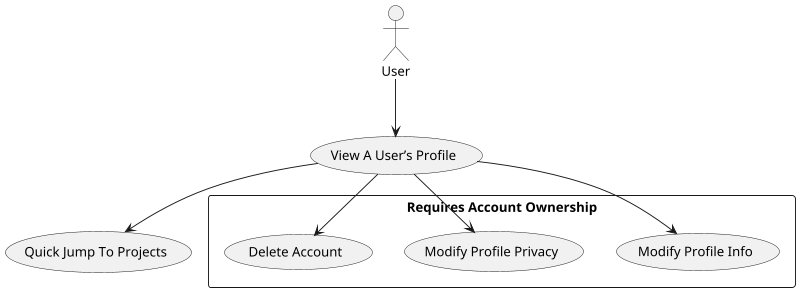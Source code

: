 'Author: Robert Breckenridge
'Feb 29, 2016

@startuml
top to bottom direction
:User:
scale 800 width

rectangle "Requires Account Ownership"{
    (Modify Profile Info)
    (Modify Profile Privacy)
    (Delete Account)
}

User --> (View A User’s Profile)
(View A User’s Profile) --> (Modify Profile Info)
(View A User’s Profile) --> (Modify Profile Privacy)
(View A User’s Profile) --> (Delete Account)
(View A User’s Profile) --> (Quick Jump To Projects)

@enduml
